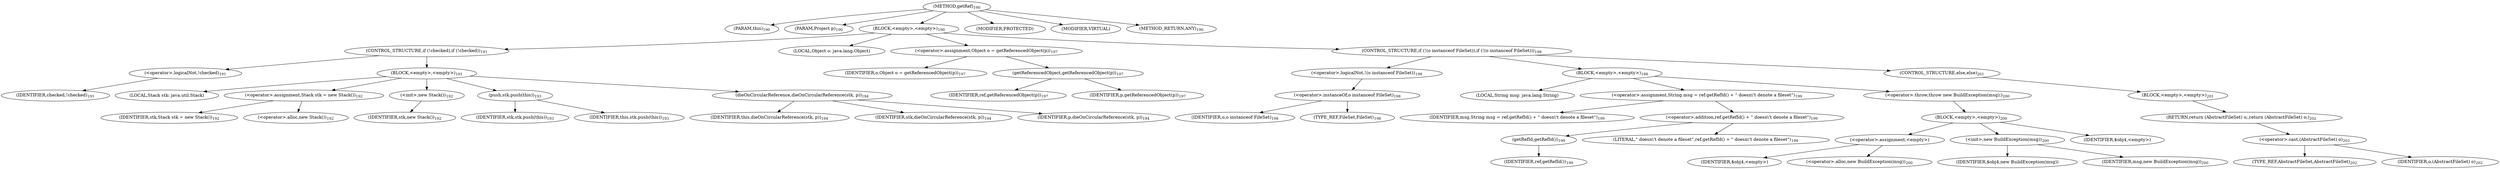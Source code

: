 digraph "getRef" {  
"251" [label = <(METHOD,getRef)<SUB>190</SUB>> ]
"22" [label = <(PARAM,this)<SUB>190</SUB>> ]
"252" [label = <(PARAM,Project p)<SUB>190</SUB>> ]
"253" [label = <(BLOCK,&lt;empty&gt;,&lt;empty&gt;)<SUB>190</SUB>> ]
"254" [label = <(CONTROL_STRUCTURE,if (!checked),if (!checked))<SUB>191</SUB>> ]
"255" [label = <(&lt;operator&gt;.logicalNot,!checked)<SUB>191</SUB>> ]
"256" [label = <(IDENTIFIER,checked,!checked)<SUB>191</SUB>> ]
"257" [label = <(BLOCK,&lt;empty&gt;,&lt;empty&gt;)<SUB>191</SUB>> ]
"20" [label = <(LOCAL,Stack stk: java.util.Stack)> ]
"258" [label = <(&lt;operator&gt;.assignment,Stack stk = new Stack())<SUB>192</SUB>> ]
"259" [label = <(IDENTIFIER,stk,Stack stk = new Stack())<SUB>192</SUB>> ]
"260" [label = <(&lt;operator&gt;.alloc,new Stack())<SUB>192</SUB>> ]
"261" [label = <(&lt;init&gt;,new Stack())<SUB>192</SUB>> ]
"19" [label = <(IDENTIFIER,stk,new Stack())<SUB>192</SUB>> ]
"262" [label = <(push,stk.push(this))<SUB>193</SUB>> ]
"263" [label = <(IDENTIFIER,stk,stk.push(this))<SUB>193</SUB>> ]
"21" [label = <(IDENTIFIER,this,stk.push(this))<SUB>193</SUB>> ]
"264" [label = <(dieOnCircularReference,dieOnCircularReference(stk, p))<SUB>194</SUB>> ]
"23" [label = <(IDENTIFIER,this,dieOnCircularReference(stk, p))<SUB>194</SUB>> ]
"265" [label = <(IDENTIFIER,stk,dieOnCircularReference(stk, p))<SUB>194</SUB>> ]
"266" [label = <(IDENTIFIER,p,dieOnCircularReference(stk, p))<SUB>194</SUB>> ]
"267" [label = <(LOCAL,Object o: java.lang.Object)> ]
"268" [label = <(&lt;operator&gt;.assignment,Object o = getReferencedObject(p))<SUB>197</SUB>> ]
"269" [label = <(IDENTIFIER,o,Object o = getReferencedObject(p))<SUB>197</SUB>> ]
"270" [label = <(getReferencedObject,getReferencedObject(p))<SUB>197</SUB>> ]
"271" [label = <(IDENTIFIER,ref,getReferencedObject(p))<SUB>197</SUB>> ]
"272" [label = <(IDENTIFIER,p,getReferencedObject(p))<SUB>197</SUB>> ]
"273" [label = <(CONTROL_STRUCTURE,if (!(o instanceof FileSet)),if (!(o instanceof FileSet)))<SUB>198</SUB>> ]
"274" [label = <(&lt;operator&gt;.logicalNot,!(o instanceof FileSet))<SUB>198</SUB>> ]
"275" [label = <(&lt;operator&gt;.instanceOf,o instanceof FileSet)<SUB>198</SUB>> ]
"276" [label = <(IDENTIFIER,o,o instanceof FileSet)<SUB>198</SUB>> ]
"277" [label = <(TYPE_REF,FileSet,FileSet)<SUB>198</SUB>> ]
"278" [label = <(BLOCK,&lt;empty&gt;,&lt;empty&gt;)<SUB>198</SUB>> ]
"279" [label = <(LOCAL,String msg: java.lang.String)> ]
"280" [label = <(&lt;operator&gt;.assignment,String msg = ref.getRefId() + &quot; doesn\'t denote a fileset&quot;)<SUB>199</SUB>> ]
"281" [label = <(IDENTIFIER,msg,String msg = ref.getRefId() + &quot; doesn\'t denote a fileset&quot;)<SUB>199</SUB>> ]
"282" [label = <(&lt;operator&gt;.addition,ref.getRefId() + &quot; doesn\'t denote a fileset&quot;)<SUB>199</SUB>> ]
"283" [label = <(getRefId,getRefId())<SUB>199</SUB>> ]
"284" [label = <(IDENTIFIER,ref,getRefId())<SUB>199</SUB>> ]
"285" [label = <(LITERAL,&quot; doesn\'t denote a fileset&quot;,ref.getRefId() + &quot; doesn\'t denote a fileset&quot;)<SUB>199</SUB>> ]
"286" [label = <(&lt;operator&gt;.throw,throw new BuildException(msg);)<SUB>200</SUB>> ]
"287" [label = <(BLOCK,&lt;empty&gt;,&lt;empty&gt;)<SUB>200</SUB>> ]
"288" [label = <(&lt;operator&gt;.assignment,&lt;empty&gt;)> ]
"289" [label = <(IDENTIFIER,$obj4,&lt;empty&gt;)> ]
"290" [label = <(&lt;operator&gt;.alloc,new BuildException(msg))<SUB>200</SUB>> ]
"291" [label = <(&lt;init&gt;,new BuildException(msg))<SUB>200</SUB>> ]
"292" [label = <(IDENTIFIER,$obj4,new BuildException(msg))> ]
"293" [label = <(IDENTIFIER,msg,new BuildException(msg))<SUB>200</SUB>> ]
"294" [label = <(IDENTIFIER,$obj4,&lt;empty&gt;)> ]
"295" [label = <(CONTROL_STRUCTURE,else,else)<SUB>201</SUB>> ]
"296" [label = <(BLOCK,&lt;empty&gt;,&lt;empty&gt;)<SUB>201</SUB>> ]
"297" [label = <(RETURN,return (AbstractFileSet) o;,return (AbstractFileSet) o;)<SUB>202</SUB>> ]
"298" [label = <(&lt;operator&gt;.cast,(AbstractFileSet) o)<SUB>202</SUB>> ]
"299" [label = <(TYPE_REF,AbstractFileSet,AbstractFileSet)<SUB>202</SUB>> ]
"300" [label = <(IDENTIFIER,o,(AbstractFileSet) o)<SUB>202</SUB>> ]
"301" [label = <(MODIFIER,PROTECTED)> ]
"302" [label = <(MODIFIER,VIRTUAL)> ]
"303" [label = <(METHOD_RETURN,ANY)<SUB>190</SUB>> ]
  "251" -> "22" 
  "251" -> "252" 
  "251" -> "253" 
  "251" -> "301" 
  "251" -> "302" 
  "251" -> "303" 
  "253" -> "254" 
  "253" -> "267" 
  "253" -> "268" 
  "253" -> "273" 
  "254" -> "255" 
  "254" -> "257" 
  "255" -> "256" 
  "257" -> "20" 
  "257" -> "258" 
  "257" -> "261" 
  "257" -> "262" 
  "257" -> "264" 
  "258" -> "259" 
  "258" -> "260" 
  "261" -> "19" 
  "262" -> "263" 
  "262" -> "21" 
  "264" -> "23" 
  "264" -> "265" 
  "264" -> "266" 
  "268" -> "269" 
  "268" -> "270" 
  "270" -> "271" 
  "270" -> "272" 
  "273" -> "274" 
  "273" -> "278" 
  "273" -> "295" 
  "274" -> "275" 
  "275" -> "276" 
  "275" -> "277" 
  "278" -> "279" 
  "278" -> "280" 
  "278" -> "286" 
  "280" -> "281" 
  "280" -> "282" 
  "282" -> "283" 
  "282" -> "285" 
  "283" -> "284" 
  "286" -> "287" 
  "287" -> "288" 
  "287" -> "291" 
  "287" -> "294" 
  "288" -> "289" 
  "288" -> "290" 
  "291" -> "292" 
  "291" -> "293" 
  "295" -> "296" 
  "296" -> "297" 
  "297" -> "298" 
  "298" -> "299" 
  "298" -> "300" 
}
